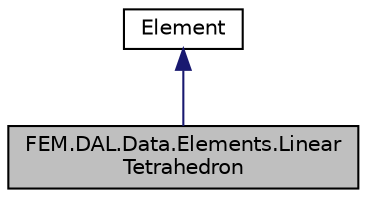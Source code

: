 digraph "FEM.DAL.Data.Elements.LinearTetrahedron"
{
 // LATEX_PDF_SIZE
  edge [fontname="Helvetica",fontsize="10",labelfontname="Helvetica",labelfontsize="10"];
  node [fontname="Helvetica",fontsize="10",shape=record];
  Node1 [label="FEM.DAL.Data.Elements.Linear\lTetrahedron",height=0.2,width=0.4,color="black", fillcolor="grey75", style="filled", fontcolor="black",tooltip="Линейный тетраэдральный конечный элемент"];
  Node2 -> Node1 [dir="back",color="midnightblue",fontsize="10",style="solid",fontname="Helvetica"];
  Node2 [label="Element",height=0.2,width=0.4,color="black", fillcolor="white", style="filled",URL="$class_f_e_m_1_1_d_a_l_1_1_data_1_1_element.html",tooltip="Конечный элемент"];
}
